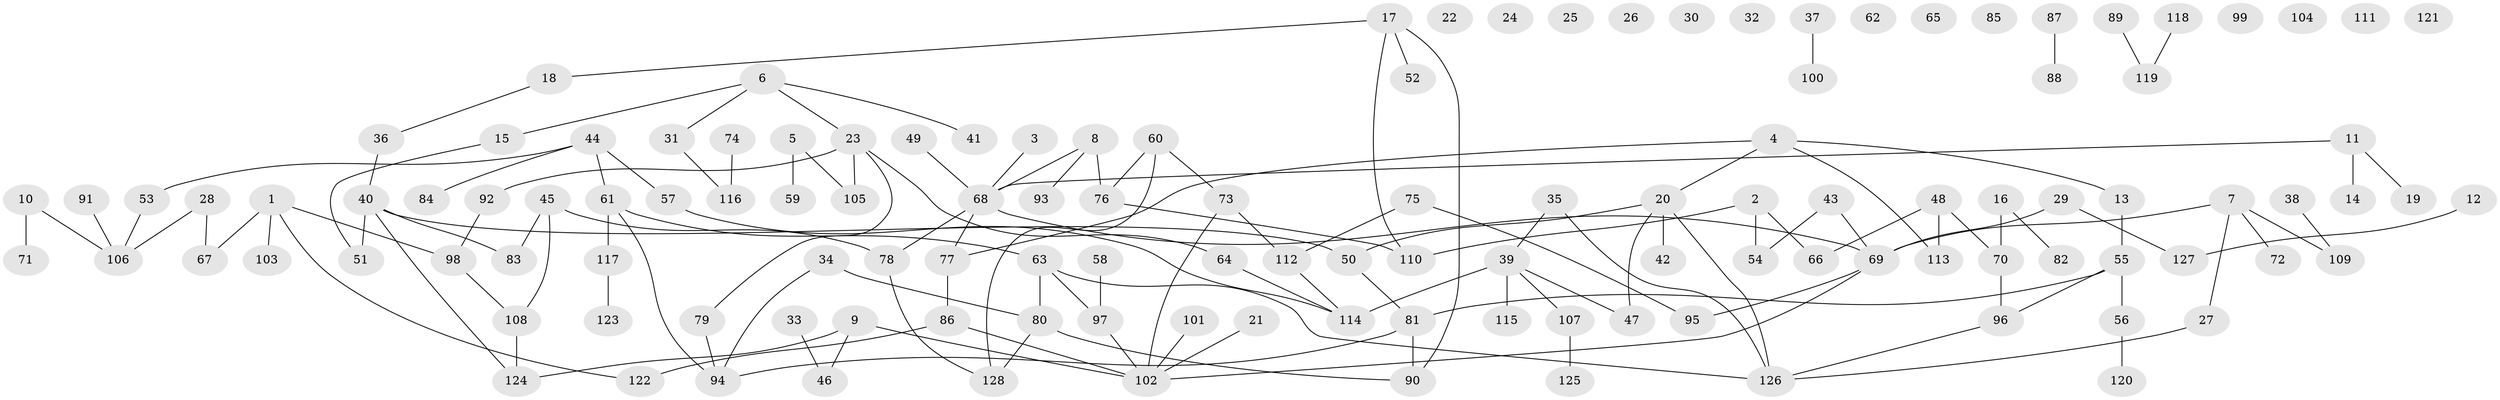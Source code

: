 // coarse degree distribution, {2: 0.23595505617977527, 1: 0.2808988764044944, 0: 0.14606741573033707, 4: 0.0898876404494382, 5: 0.02247191011235955, 3: 0.15730337078651685, 11: 0.011235955056179775, 6: 0.056179775280898875}
// Generated by graph-tools (version 1.1) at 2025/42/03/04/25 21:42:27]
// undirected, 128 vertices, 139 edges
graph export_dot {
graph [start="1"]
  node [color=gray90,style=filled];
  1;
  2;
  3;
  4;
  5;
  6;
  7;
  8;
  9;
  10;
  11;
  12;
  13;
  14;
  15;
  16;
  17;
  18;
  19;
  20;
  21;
  22;
  23;
  24;
  25;
  26;
  27;
  28;
  29;
  30;
  31;
  32;
  33;
  34;
  35;
  36;
  37;
  38;
  39;
  40;
  41;
  42;
  43;
  44;
  45;
  46;
  47;
  48;
  49;
  50;
  51;
  52;
  53;
  54;
  55;
  56;
  57;
  58;
  59;
  60;
  61;
  62;
  63;
  64;
  65;
  66;
  67;
  68;
  69;
  70;
  71;
  72;
  73;
  74;
  75;
  76;
  77;
  78;
  79;
  80;
  81;
  82;
  83;
  84;
  85;
  86;
  87;
  88;
  89;
  90;
  91;
  92;
  93;
  94;
  95;
  96;
  97;
  98;
  99;
  100;
  101;
  102;
  103;
  104;
  105;
  106;
  107;
  108;
  109;
  110;
  111;
  112;
  113;
  114;
  115;
  116;
  117;
  118;
  119;
  120;
  121;
  122;
  123;
  124;
  125;
  126;
  127;
  128;
  1 -- 67;
  1 -- 98;
  1 -- 103;
  1 -- 122;
  2 -- 54;
  2 -- 66;
  2 -- 110;
  3 -- 68;
  4 -- 13;
  4 -- 20;
  4 -- 77;
  4 -- 113;
  5 -- 59;
  5 -- 105;
  6 -- 15;
  6 -- 23;
  6 -- 31;
  6 -- 41;
  7 -- 27;
  7 -- 69;
  7 -- 72;
  7 -- 109;
  8 -- 68;
  8 -- 76;
  8 -- 93;
  9 -- 46;
  9 -- 102;
  9 -- 124;
  10 -- 71;
  10 -- 106;
  11 -- 14;
  11 -- 19;
  11 -- 68;
  12 -- 127;
  13 -- 55;
  15 -- 51;
  16 -- 70;
  16 -- 82;
  17 -- 18;
  17 -- 52;
  17 -- 90;
  17 -- 110;
  18 -- 36;
  20 -- 42;
  20 -- 47;
  20 -- 50;
  20 -- 126;
  21 -- 102;
  23 -- 64;
  23 -- 79;
  23 -- 92;
  23 -- 105;
  27 -- 126;
  28 -- 67;
  28 -- 106;
  29 -- 69;
  29 -- 127;
  31 -- 116;
  33 -- 46;
  34 -- 80;
  34 -- 94;
  35 -- 39;
  35 -- 126;
  36 -- 40;
  37 -- 100;
  38 -- 109;
  39 -- 47;
  39 -- 107;
  39 -- 114;
  39 -- 115;
  40 -- 50;
  40 -- 51;
  40 -- 83;
  40 -- 124;
  43 -- 54;
  43 -- 69;
  44 -- 53;
  44 -- 57;
  44 -- 61;
  44 -- 84;
  45 -- 78;
  45 -- 83;
  45 -- 108;
  48 -- 66;
  48 -- 70;
  48 -- 113;
  49 -- 68;
  50 -- 81;
  53 -- 106;
  55 -- 56;
  55 -- 81;
  55 -- 96;
  56 -- 120;
  57 -- 114;
  58 -- 97;
  60 -- 73;
  60 -- 76;
  60 -- 128;
  61 -- 63;
  61 -- 94;
  61 -- 117;
  63 -- 80;
  63 -- 97;
  63 -- 126;
  64 -- 114;
  68 -- 69;
  68 -- 77;
  68 -- 78;
  69 -- 95;
  69 -- 102;
  70 -- 96;
  73 -- 102;
  73 -- 112;
  74 -- 116;
  75 -- 95;
  75 -- 112;
  76 -- 110;
  77 -- 86;
  78 -- 128;
  79 -- 94;
  80 -- 90;
  80 -- 128;
  81 -- 90;
  81 -- 94;
  86 -- 102;
  86 -- 122;
  87 -- 88;
  89 -- 119;
  91 -- 106;
  92 -- 98;
  96 -- 126;
  97 -- 102;
  98 -- 108;
  101 -- 102;
  107 -- 125;
  108 -- 124;
  112 -- 114;
  117 -- 123;
  118 -- 119;
}
